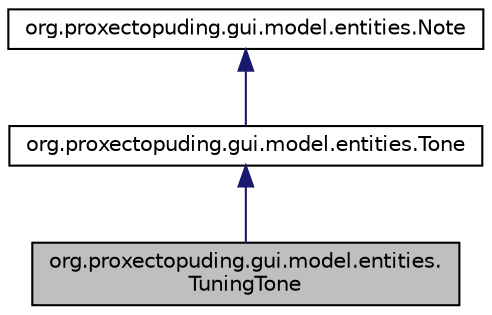 digraph "org.proxectopuding.gui.model.entities.TuningTone"
{
  edge [fontname="Helvetica",fontsize="10",labelfontname="Helvetica",labelfontsize="10"];
  node [fontname="Helvetica",fontsize="10",shape=record];
  Node3 [label="org.proxectopuding.gui.model.entities.\lTuningTone",height=0.2,width=0.4,color="black", fillcolor="grey75", style="filled", fontcolor="black"];
  Node4 -> Node3 [dir="back",color="midnightblue",fontsize="10",style="solid",fontname="Helvetica"];
  Node4 [label="org.proxectopuding.gui.model.entities.Tone",height=0.2,width=0.4,color="black", fillcolor="white", style="filled",URL="$classorg_1_1proxectopuding_1_1gui_1_1model_1_1entities_1_1Tone.html"];
  Node5 -> Node4 [dir="back",color="midnightblue",fontsize="10",style="solid",fontname="Helvetica"];
  Node5 [label="org.proxectopuding.gui.model.entities.Note",height=0.2,width=0.4,color="black", fillcolor="white", style="filled",URL="$classorg_1_1proxectopuding_1_1gui_1_1model_1_1entities_1_1Note.html"];
}
